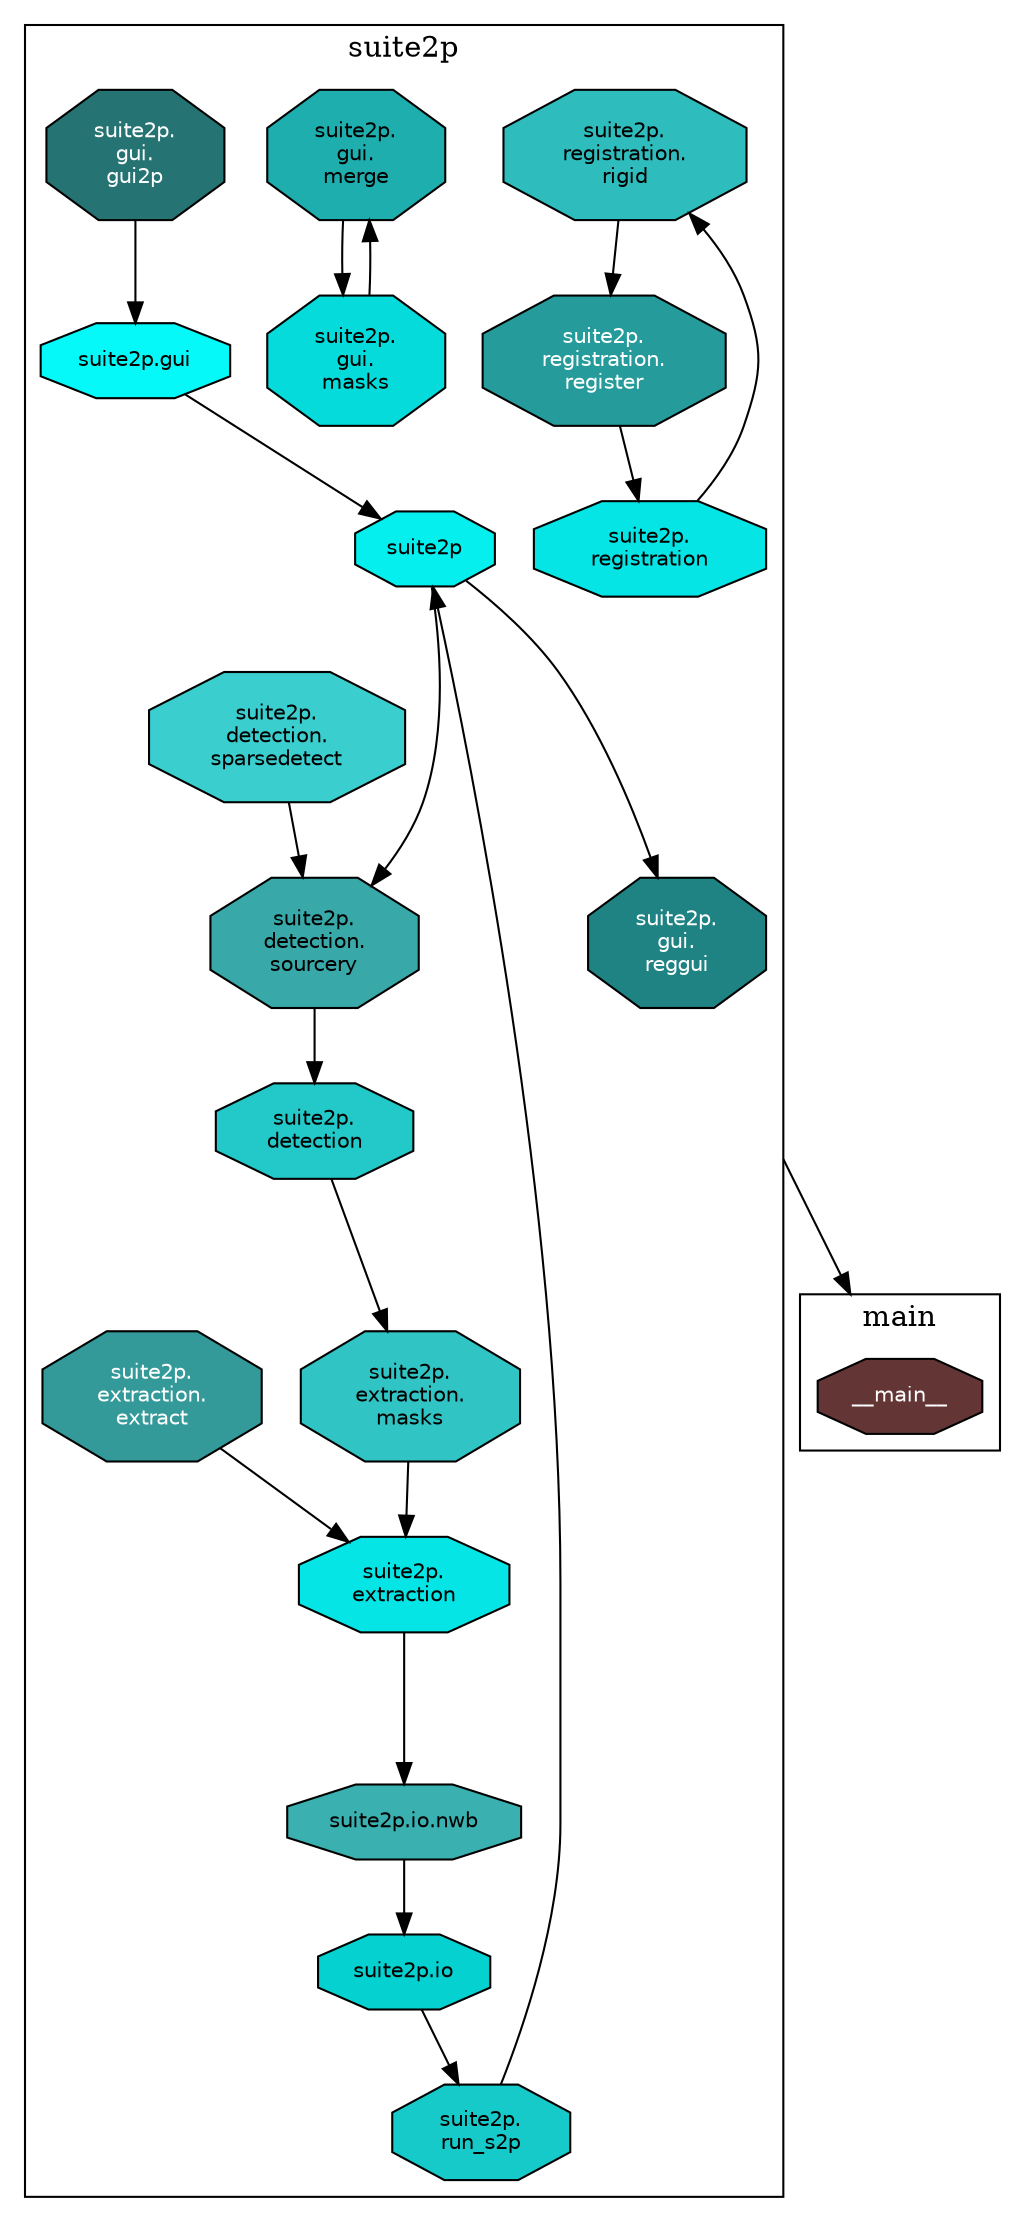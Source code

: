 
digraph G {

    compound = true;
    rankdir = TB;
    node [style=filled,fillcolor="#ffffff",fontcolor="#000000",fontname=Helvetica,fontsize=10];

subgraph cluster_main {
    label = main;
    __main__ [fillcolor="#633535",fontcolor="#ffffff",shape="octagon"];
}
subgraph cluster_suite2p {
    label = suite2p;
    suite2p_gui_reggui [fillcolor="#208383",fontcolor="#ffffff",label="suite2p\.\ngui\.\nreggui",shape="octagon"];
    suite2p_registration_rigid [fillcolor="#2fbcbc",label="suite2p\.\nregistration\.\nrigid",shape="octagon"];
    suite2p [fillcolor="#06efef",shape="octagon"];
    suite2p_gui_merge [fillcolor="#1eaeae",label="suite2p\.\ngui\.\nmerge",shape="octagon"];
    suite2p_run_s2p [fillcolor="#16caca",label="suite2p\.\nrun_s2p",shape="octagon"];
    suite2p_extraction [fillcolor="#05e5e5",label="suite2p\.\nextraction",shape="octagon"];
    suite2p_extraction_masks [fillcolor="#31c4c4",label="suite2p\.\nextraction\.\nmasks",shape="octagon"];
    suite2p_detection_sourcery [fillcolor="#38a8a8",label="suite2p\.\ndetection\.\nsourcery",shape="octagon"];
    suite2p_gui_gui2p [fillcolor="#267373",fontcolor="#ffffff",label="suite2p\.\ngui\.\ngui2p",shape="octagon"];
    suite2p_registration_register [fillcolor="#269b9b",fontcolor="#ffffff",label="suite2p\.\nregistration\.\nregister",shape="octagon"];
    suite2p_registration [fillcolor="#05e5e5",label="suite2p\.\nregistration",shape="octagon"];
    suite2p_detection [fillcolor="#23c8c8",label="suite2p\.\ndetection",shape="octagon"];
    suite2p_gui [fillcolor="#06f9f9",label="suite2p.gui",shape="octagon"];
    suite2p_detection_sparsedetect [fillcolor="#3bcece",label="suite2p\.\ndetection\.\nsparsedetect",shape="octagon"];
    suite2p_io [fillcolor="#05d1d1",label="suite2p.io",shape="octagon"];
    suite2p_io_nwb [fillcolor="#3ab0b0",label="suite2p.io.nwb",shape="octagon"];
    suite2p_gui_masks [fillcolor="#05dbdb",label="suite2p\.\ngui\.\nmasks",shape="octagon"];
    suite2p_extraction_extract [fillcolor="#339999",fontcolor="#ffffff",label="suite2p\.\nextraction\.\nextract",shape="octagon"];
}
    suite2p -> suite2p_detection_sourcery [fillcolor="#000000",minlen="2"];
    suite2p -> suite2p_gui_reggui [fillcolor="#000000",minlen="2"];
    suite2p_detection -> suite2p_extraction_masks [fillcolor="#000000",minlen="2"];
    suite2p_detection_sourcery -> suite2p_detection [fillcolor="#000000",weight="2"];
    suite2p_detection_sparsedetect -> suite2p_detection_sourcery [fillcolor="#000000",weight="2"];
    suite2p_extraction -> suite2p_io_nwb [fillcolor="#000000",minlen="2"];
    suite2p_extraction_extract -> suite2p_extraction [fillcolor="#000000",weight="2"];
    suite2p_extraction_masks -> suite2p_extraction [fillcolor="#000000",weight="2"];
    suite2p_gui -> suite2p [fillcolor="#000000"];
    suite2p_gui_gui2p -> suite2p_gui [fillcolor="#000000",weight="2"];
    suite2p_gui_masks -> suite2p_gui_merge [fillcolor="#000000",weight="2"];
    suite2p_gui_merge -> suite2p_gui_masks [fillcolor="#000000",weight="2"];
    suite2p_gui_reggui -> __main__ [fillcolor="#000000",lhead="cluster_main",ltail="cluster_suite2p",minlen="3"];
    suite2p_io -> suite2p_run_s2p [fillcolor="#000000"];
    suite2p_io_nwb -> suite2p_io [fillcolor="#000000",weight="2"];
    suite2p_registration -> suite2p_registration_rigid [fillcolor="#000000",weight="2"];
    suite2p_registration_register -> suite2p_registration [fillcolor="#000000",weight="2"];
    suite2p_registration_rigid -> suite2p_registration_register [fillcolor="#000000",weight="2"];
    suite2p_run_s2p -> suite2p [fillcolor="#000000"];
}

